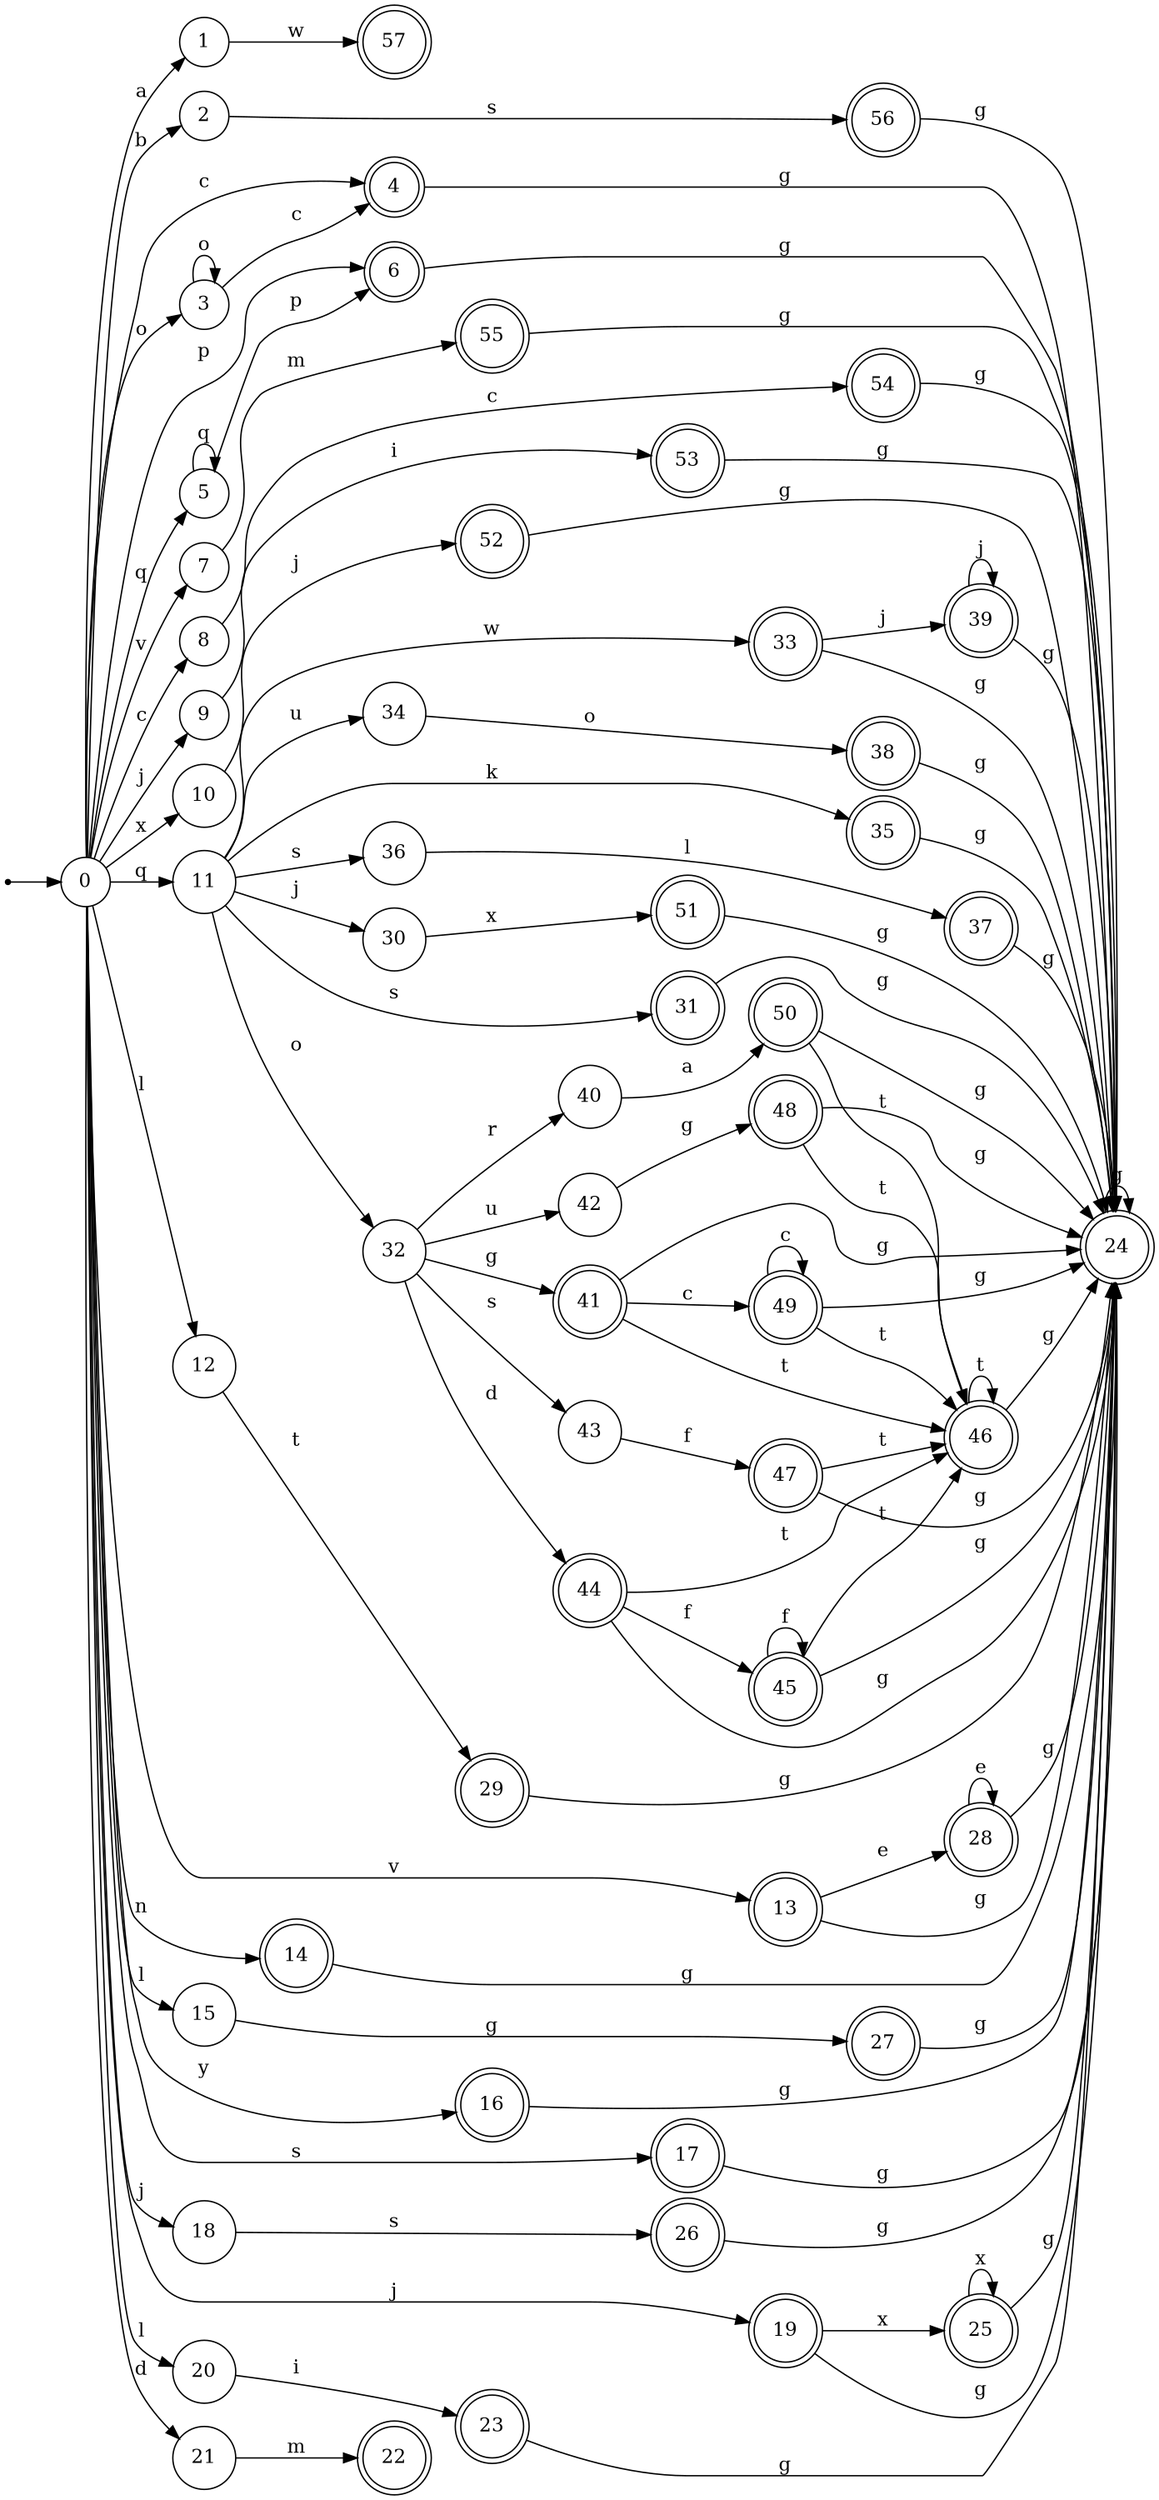 digraph finite_state_machine {
rankdir=LR;
size="20,20";
node [shape = point]; "dummy0"
node [shape = circle]; "0";
"dummy0" -> "0";
node [shape = circle]; "1";
node [shape = circle]; "2";
node [shape = circle]; "3";
node [shape = doublecircle]; "4";node [shape = circle]; "5";
node [shape = doublecircle]; "6";node [shape = circle]; "7";
node [shape = circle]; "8";
node [shape = circle]; "9";
node [shape = circle]; "10";
node [shape = circle]; "11";
node [shape = circle]; "12";
node [shape = doublecircle]; "13";node [shape = doublecircle]; "14";node [shape = circle]; "15";
node [shape = doublecircle]; "16";node [shape = doublecircle]; "17";node [shape = circle]; "18";
node [shape = doublecircle]; "19";node [shape = circle]; "20";
node [shape = circle]; "21";
node [shape = doublecircle]; "22";node [shape = doublecircle]; "23";node [shape = doublecircle]; "24";node [shape = doublecircle]; "25";node [shape = doublecircle]; "26";node [shape = doublecircle]; "27";node [shape = doublecircle]; "28";node [shape = doublecircle]; "29";node [shape = circle]; "30";
node [shape = doublecircle]; "31";node [shape = circle]; "32";
node [shape = doublecircle]; "33";node [shape = circle]; "34";
node [shape = doublecircle]; "35";node [shape = circle]; "36";
node [shape = doublecircle]; "37";node [shape = doublecircle]; "38";node [shape = doublecircle]; "39";node [shape = circle]; "40";
node [shape = doublecircle]; "41";node [shape = circle]; "42";
node [shape = circle]; "43";
node [shape = doublecircle]; "44";node [shape = doublecircle]; "45";node [shape = doublecircle]; "46";node [shape = doublecircle]; "47";node [shape = doublecircle]; "48";node [shape = doublecircle]; "49";node [shape = doublecircle]; "50";node [shape = doublecircle]; "51";node [shape = doublecircle]; "52";node [shape = doublecircle]; "53";node [shape = doublecircle]; "54";node [shape = doublecircle]; "55";node [shape = doublecircle]; "56";node [shape = doublecircle]; "57";"0" -> "1" [label = "a"];
 "0" -> "2" [label = "b"];
 "0" -> "3" [label = "o"];
 "0" -> "8" [label = "c"];
 "0" -> "4" [label = "c"];
 "0" -> "11" [label = "q"];
 "0" -> "5" [label = "q"];
 "0" -> "6" [label = "p"];
 "0" -> "13" [label = "v"];
 "0" -> "7" [label = "v"];
 "0" -> "9" [label = "j"];
 "0" -> "18" [label = "j"];
 "0" -> "19" [label = "j"];
 "0" -> "10" [label = "x"];
 "0" -> "12" [label = "l"];
 "0" -> "20" [label = "l"];
 "0" -> "15" [label = "l"];
 "0" -> "14" [label = "n"];
 "0" -> "16" [label = "y"];
 "0" -> "17" [label = "s"];
 "0" -> "21" [label = "d"];
 "21" -> "22" [label = "m"];
 "20" -> "23" [label = "i"];
 "23" -> "24" [label = "g"];
 "24" -> "24" [label = "g"];
 "19" -> "25" [label = "x"];
 "19" -> "24" [label = "g"];
 "25" -> "25" [label = "x"];
 "25" -> "24" [label = "g"];
 "18" -> "26" [label = "s"];
 "26" -> "24" [label = "g"];
 "17" -> "24" [label = "g"];
 "16" -> "24" [label = "g"];
 "15" -> "27" [label = "g"];
 "27" -> "24" [label = "g"];
 "14" -> "24" [label = "g"];
 "13" -> "28" [label = "e"];
 "13" -> "24" [label = "g"];
 "28" -> "28" [label = "e"];
 "28" -> "24" [label = "g"];
 "12" -> "29" [label = "t"];
 "29" -> "24" [label = "g"];
 "11" -> "30" [label = "j"];
 "11" -> "36" [label = "s"];
 "11" -> "31" [label = "s"];
 "11" -> "32" [label = "o"];
 "11" -> "33" [label = "w"];
 "11" -> "34" [label = "u"];
 "11" -> "35" [label = "k"];
 "36" -> "37" [label = "l"];
 "37" -> "24" [label = "g"];
 "35" -> "24" [label = "g"];
 "34" -> "38" [label = "o"];
 "38" -> "24" [label = "g"];
 "33" -> "39" [label = "j"];
 "33" -> "24" [label = "g"];
 "39" -> "39" [label = "j"];
 "39" -> "24" [label = "g"];
 "32" -> "40" [label = "r"];
 "32" -> "41" [label = "g"];
 "32" -> "42" [label = "u"];
 "32" -> "43" [label = "s"];
 "32" -> "44" [label = "d"];
 "44" -> "45" [label = "f"];
 "44" -> "46" [label = "t"];
 "44" -> "24" [label = "g"];
 "46" -> "46" [label = "t"];
 "46" -> "24" [label = "g"];
 "45" -> "45" [label = "f"];
 "45" -> "46" [label = "t"];
 "45" -> "24" [label = "g"];
 "43" -> "47" [label = "f"];
 "47" -> "46" [label = "t"];
 "47" -> "24" [label = "g"];
 "42" -> "48" [label = "g"];
 "48" -> "46" [label = "t"];
 "48" -> "24" [label = "g"];
 "41" -> "49" [label = "c"];
 "41" -> "46" [label = "t"];
 "41" -> "24" [label = "g"];
 "49" -> "49" [label = "c"];
 "49" -> "46" [label = "t"];
 "49" -> "24" [label = "g"];
 "40" -> "50" [label = "a"];
 "50" -> "46" [label = "t"];
 "50" -> "24" [label = "g"];
 "31" -> "24" [label = "g"];
 "30" -> "51" [label = "x"];
 "51" -> "24" [label = "g"];
 "10" -> "52" [label = "j"];
 "52" -> "24" [label = "g"];
 "9" -> "53" [label = "i"];
 "53" -> "24" [label = "g"];
 "8" -> "54" [label = "c"];
 "54" -> "24" [label = "g"];
 "7" -> "55" [label = "m"];
 "55" -> "24" [label = "g"];
 "6" -> "24" [label = "g"];
 "5" -> "5" [label = "q"];
 "5" -> "6" [label = "p"];
 "4" -> "24" [label = "g"];
 "3" -> "3" [label = "o"];
 "3" -> "4" [label = "c"];
 "2" -> "56" [label = "s"];
 "56" -> "24" [label = "g"];
 "1" -> "57" [label = "w"];
 }
